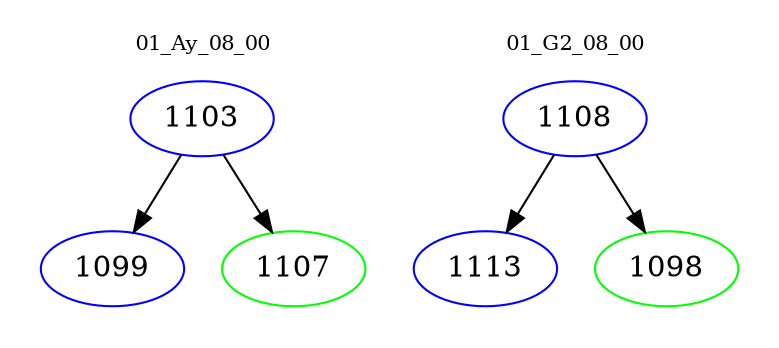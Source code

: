 digraph{
subgraph cluster_0 {
color = white
label = "01_Ay_08_00";
fontsize=10;
T0_1103 [label="1103", color="blue"]
T0_1103 -> T0_1099 [color="black"]
T0_1099 [label="1099", color="blue"]
T0_1103 -> T0_1107 [color="black"]
T0_1107 [label="1107", color="green"]
}
subgraph cluster_1 {
color = white
label = "01_G2_08_00";
fontsize=10;
T1_1108 [label="1108", color="blue"]
T1_1108 -> T1_1113 [color="black"]
T1_1113 [label="1113", color="blue"]
T1_1108 -> T1_1098 [color="black"]
T1_1098 [label="1098", color="green"]
}
}
